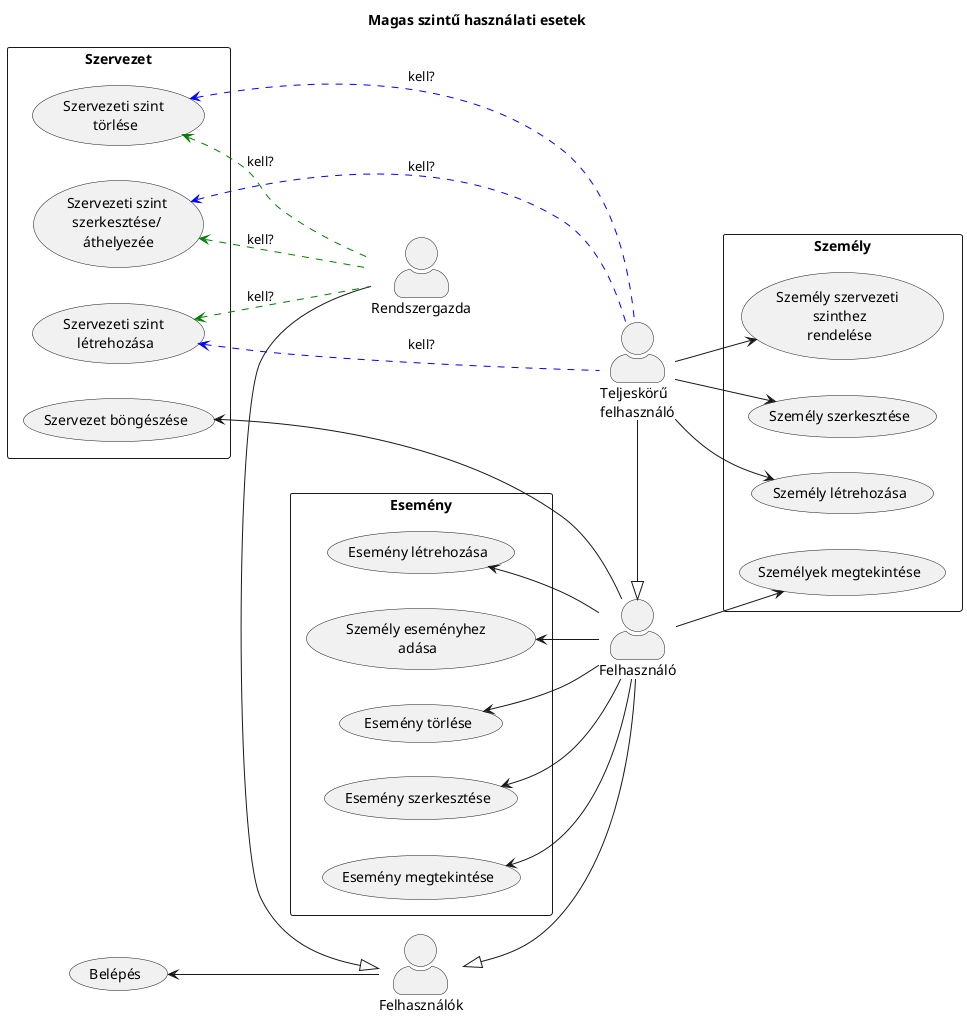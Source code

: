 @startuml

title Magas szintű használati esetek

skinparam actorStyle awesome
left to right direction

"Felhasználók" as Users
"Teljeskörű \nfelhasználó" as SuperUser
"Felhasználó" as User
"Rendszergazda" as Admin

(Belépés) as Login
rectangle "Szervezet" {
    (Szervezet böngészése) as DisplayHierarchy
    (Szervezeti szint \nlétrehozása) as CreateOrg
    (Szervezeti szint \nszerkesztése/ \náthelyezée) as EditOrg
    (Szervezeti szint \ntörlése) as DeleteOrg
}
rectangle "Személy" {
    (Személyek megtekintése) as DisplayPeople
    (Személy szerkesztése) as EditPerson
    (Személy létrehozása) as CreatePerson
    (Személy szervezeti \n szinthez \nrendelése) as AssignPerson
}
rectangle "Esemény" {
    (Esemény létrehozása) as CreateEvent
    (Esemény szerkesztése) as EditEvent
    (Esemény törlése) as DeleteEvent
    (Esemény megtekintése) as DisplayEvent
    (Személy eseményhez \nadása) as AssignPersonEvent
}

Users -up-> Login
    Admin -|> Users
    SuperUser -right-|> User
    User -up-|> Users


User -left-> DisplayHierarchy
SuperUser -left-> CreateOrg #blue;line.dashed : kell?
SuperUser -left-> EditOrg #blue;line.dashed : kell?
SuperUser -left-> DeleteOrg #blue;line.dashed : kell?
Admin -up-> CreateOrg #green;line.dashed : kell?
Admin -up-> EditOrg #green;line.dashed : kell?
Admin -up-> DeleteOrg #green;line.dashed : kell?

SuperUser -down-> EditPerson
SuperUser -down-> CreatePerson
SuperUser -down-> AssignPerson
User --> DisplayPeople

User -up-> CreateEvent
User -up-> DisplayEvent
User -up-> EditEvent
User -up-> DeleteEvent
User -up-> AssignPersonEvent

@enduml